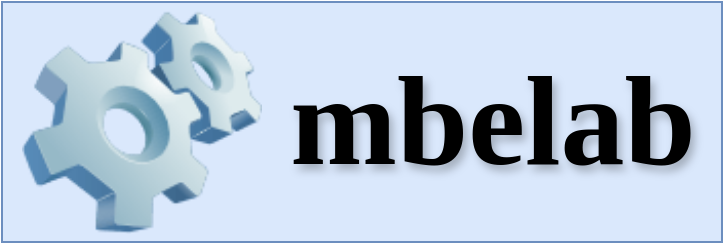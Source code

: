 <mxfile>
    <diagram id="kvbTWDk6tx-l56SeyC44" name="logo">
        <mxGraphModel dx="1386" dy="783" grid="1" gridSize="10" guides="1" tooltips="1" connect="1" arrows="1" fold="1" page="1" pageScale="1" pageWidth="827" pageHeight="1169" math="0" shadow="0">
            <root>
                <mxCell id="0"/>
                <mxCell id="1" parent="0"/>
                <mxCell id="2" value="" style="rounded=0;whiteSpace=wrap;html=1;fillColor=#dae8fc;strokeColor=#6c8ebf;" parent="1" vertex="1">
                    <mxGeometry width="360" height="120" as="geometry"/>
                </mxCell>
                <mxCell id="3" value="" style="image;html=1;image=img/lib/clip_art/computers/Software_128x128.png" parent="1" vertex="1">
                    <mxGeometry x="10" width="120" height="120" as="geometry"/>
                </mxCell>
                <mxCell id="4" value="mbelab" style="text;html=1;align=center;verticalAlign=middle;resizable=0;points=[];autosize=1;strokeColor=none;fillColor=none;fontStyle=1;fontFamily=Lucida Console;fontSize=64;textShadow=1;fontColor=light-dark(#000000,#246E8A);" parent="1" vertex="1">
                    <mxGeometry x="140" y="15" width="210" height="90" as="geometry"/>
                </mxCell>
            </root>
        </mxGraphModel>
    </diagram>
</mxfile>